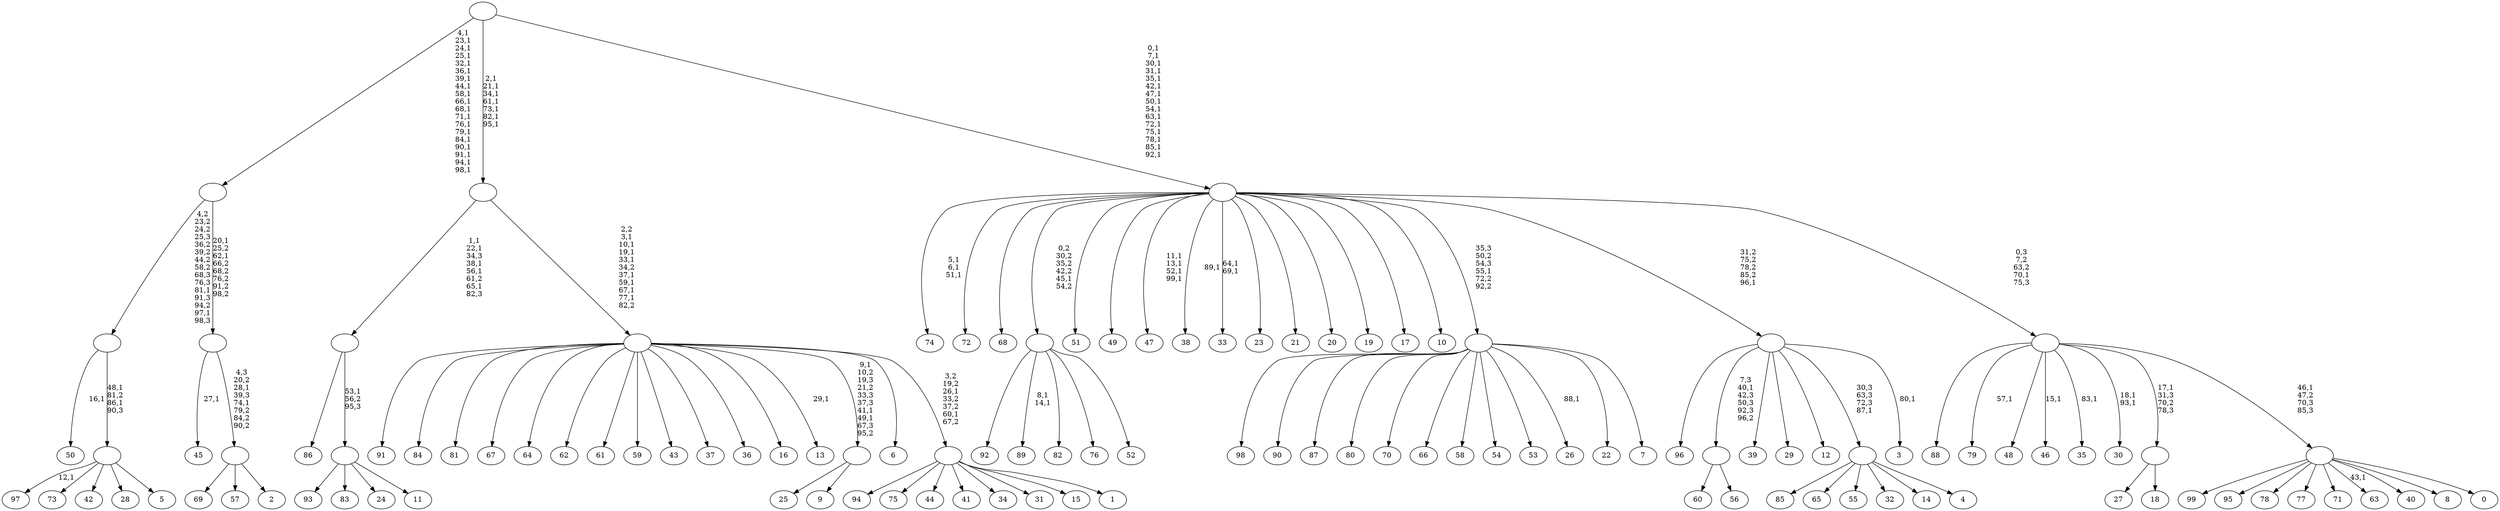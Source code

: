 digraph T {
	200 [label="99"]
	199 [label="98"]
	198 [label="97"]
	196 [label="96"]
	195 [label="95"]
	194 [label="94"]
	193 [label="93"]
	192 [label="92"]
	191 [label="91"]
	190 [label="90"]
	189 [label="89"]
	186 [label="88"]
	185 [label="87"]
	184 [label="86"]
	183 [label="85"]
	182 [label="84"]
	181 [label="83"]
	180 [label="82"]
	179 [label="81"]
	178 [label="80"]
	177 [label="79"]
	175 [label="78"]
	174 [label="77"]
	173 [label="76"]
	172 [label="75"]
	171 [label="74"]
	167 [label="73"]
	166 [label="72"]
	165 [label="71"]
	164 [label="70"]
	163 [label="69"]
	162 [label="68"]
	161 [label="67"]
	160 [label="66"]
	159 [label="65"]
	158 [label="64"]
	157 [label="63"]
	155 [label="62"]
	154 [label="61"]
	153 [label="60"]
	152 [label="59"]
	151 [label="58"]
	150 [label="57"]
	149 [label="56"]
	148 [label=""]
	147 [label="55"]
	146 [label="54"]
	145 [label="53"]
	144 [label="52"]
	143 [label=""]
	142 [label="51"]
	141 [label="50"]
	139 [label="49"]
	138 [label="48"]
	137 [label="47"]
	132 [label="46"]
	130 [label="45"]
	128 [label="44"]
	127 [label="43"]
	126 [label="42"]
	125 [label="41"]
	124 [label="40"]
	123 [label="39"]
	122 [label="38"]
	120 [label="37"]
	119 [label="36"]
	118 [label="35"]
	116 [label="34"]
	115 [label="33"]
	112 [label="32"]
	111 [label="31"]
	110 [label="30"]
	107 [label="29"]
	106 [label="28"]
	105 [label="27"]
	104 [label="26"]
	102 [label="25"]
	101 [label="24"]
	100 [label="23"]
	99 [label="22"]
	98 [label="21"]
	97 [label="20"]
	96 [label="19"]
	95 [label="18"]
	94 [label=""]
	93 [label="17"]
	92 [label="16"]
	91 [label="15"]
	90 [label="14"]
	89 [label="13"]
	87 [label="12"]
	86 [label="11"]
	85 [label=""]
	84 [label=""]
	79 [label="10"]
	78 [label="9"]
	77 [label=""]
	74 [label="8"]
	73 [label="7"]
	72 [label=""]
	71 [label="6"]
	70 [label="5"]
	69 [label=""]
	67 [label=""]
	65 [label="4"]
	64 [label=""]
	63 [label="3"]
	61 [label=""]
	60 [label="2"]
	59 [label=""]
	57 [label=""]
	55 [label=""]
	36 [label="1"]
	35 [label=""]
	33 [label=""]
	25 [label=""]
	18 [label="0"]
	17 [label=""]
	16 [label=""]
	15 [label=""]
	0 [label=""]
	148 -> 153 [label=""]
	148 -> 149 [label=""]
	143 -> 189 [label="8,1\n14,1"]
	143 -> 192 [label=""]
	143 -> 180 [label=""]
	143 -> 173 [label=""]
	143 -> 144 [label=""]
	94 -> 105 [label=""]
	94 -> 95 [label=""]
	85 -> 193 [label=""]
	85 -> 181 [label=""]
	85 -> 101 [label=""]
	85 -> 86 [label=""]
	84 -> 184 [label=""]
	84 -> 85 [label="53,1\n56,2\n95,3"]
	77 -> 102 [label=""]
	77 -> 78 [label=""]
	72 -> 104 [label="88,1"]
	72 -> 199 [label=""]
	72 -> 190 [label=""]
	72 -> 185 [label=""]
	72 -> 178 [label=""]
	72 -> 164 [label=""]
	72 -> 160 [label=""]
	72 -> 151 [label=""]
	72 -> 146 [label=""]
	72 -> 145 [label=""]
	72 -> 99 [label=""]
	72 -> 73 [label=""]
	69 -> 198 [label="12,1"]
	69 -> 167 [label=""]
	69 -> 126 [label=""]
	69 -> 106 [label=""]
	69 -> 70 [label=""]
	67 -> 69 [label="48,1\n81,2\n86,1\n90,3"]
	67 -> 141 [label="16,1"]
	64 -> 183 [label=""]
	64 -> 159 [label=""]
	64 -> 147 [label=""]
	64 -> 112 [label=""]
	64 -> 90 [label=""]
	64 -> 65 [label=""]
	61 -> 63 [label="80,1"]
	61 -> 196 [label=""]
	61 -> 148 [label="7,3\n40,1\n42,3\n50,3\n92,3\n96,2"]
	61 -> 123 [label=""]
	61 -> 107 [label=""]
	61 -> 87 [label=""]
	61 -> 64 [label="30,3\n63,3\n72,3\n87,1"]
	59 -> 163 [label=""]
	59 -> 150 [label=""]
	59 -> 60 [label=""]
	57 -> 59 [label="4,3\n20,2\n28,1\n39,3\n74,1\n79,2\n84,2\n90,2"]
	57 -> 130 [label="27,1"]
	55 -> 57 [label="20,1\n25,2\n62,1\n66,2\n68,2\n76,2\n91,2\n98,2"]
	55 -> 67 [label="4,2\n23,2\n24,2\n25,3\n36,2\n39,2\n44,2\n58,2\n68,3\n76,3\n81,1\n91,3\n94,2\n97,1\n98,3"]
	35 -> 194 [label=""]
	35 -> 172 [label=""]
	35 -> 128 [label=""]
	35 -> 125 [label=""]
	35 -> 116 [label=""]
	35 -> 111 [label=""]
	35 -> 91 [label=""]
	35 -> 36 [label=""]
	33 -> 35 [label="3,2\n19,2\n26,1\n33,2\n37,2\n60,1\n67,2"]
	33 -> 77 [label="9,1\n10,2\n19,3\n21,2\n33,3\n37,3\n41,1\n49,1\n67,3\n95,2"]
	33 -> 89 [label="29,1"]
	33 -> 191 [label=""]
	33 -> 182 [label=""]
	33 -> 179 [label=""]
	33 -> 161 [label=""]
	33 -> 158 [label=""]
	33 -> 155 [label=""]
	33 -> 154 [label=""]
	33 -> 152 [label=""]
	33 -> 127 [label=""]
	33 -> 120 [label=""]
	33 -> 119 [label=""]
	33 -> 92 [label=""]
	33 -> 71 [label=""]
	25 -> 33 [label="2,2\n3,1\n10,1\n19,1\n33,1\n34,2\n37,1\n59,1\n67,1\n77,1\n82,2"]
	25 -> 84 [label="1,1\n22,1\n34,3\n38,1\n56,1\n61,2\n65,1\n82,3"]
	17 -> 157 [label="43,1"]
	17 -> 200 [label=""]
	17 -> 195 [label=""]
	17 -> 175 [label=""]
	17 -> 174 [label=""]
	17 -> 165 [label=""]
	17 -> 124 [label=""]
	17 -> 74 [label=""]
	17 -> 18 [label=""]
	16 -> 110 [label="18,1\n93,1"]
	16 -> 118 [label="83,1"]
	16 -> 132 [label="15,1"]
	16 -> 177 [label="57,1"]
	16 -> 186 [label=""]
	16 -> 138 [label=""]
	16 -> 94 [label="17,1\n31,3\n70,2\n78,3"]
	16 -> 17 [label="46,1\n47,2\n70,3\n85,3"]
	15 -> 115 [label="64,1\n69,1"]
	15 -> 122 [label="89,1"]
	15 -> 137 [label="11,1\n13,1\n52,1\n99,1"]
	15 -> 171 [label="5,1\n6,1\n51,1"]
	15 -> 166 [label=""]
	15 -> 162 [label=""]
	15 -> 143 [label="0,2\n30,2\n35,2\n42,2\n45,1\n54,2"]
	15 -> 142 [label=""]
	15 -> 139 [label=""]
	15 -> 100 [label=""]
	15 -> 98 [label=""]
	15 -> 97 [label=""]
	15 -> 96 [label=""]
	15 -> 93 [label=""]
	15 -> 79 [label=""]
	15 -> 72 [label="35,3\n50,2\n54,3\n55,1\n72,2\n92,2"]
	15 -> 61 [label="31,2\n75,2\n78,2\n85,2\n96,1"]
	15 -> 16 [label="0,3\n7,2\n63,2\n70,1\n75,3"]
	0 -> 15 [label="0,1\n7,1\n30,1\n31,1\n35,1\n42,1\n47,1\n50,1\n54,1\n63,1\n72,1\n75,1\n78,1\n85,1\n92,1"]
	0 -> 25 [label="2,1\n21,1\n34,1\n61,1\n73,1\n82,1\n95,1"]
	0 -> 55 [label="4,1\n23,1\n24,1\n25,1\n32,1\n36,1\n39,1\n44,1\n58,1\n66,1\n68,1\n71,1\n76,1\n79,1\n84,1\n90,1\n91,1\n94,1\n98,1"]
}
